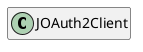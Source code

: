 @startuml
set namespaceSeparator \\
hide members
hide << alias >> circle

class JOAuth2Client
@enduml
